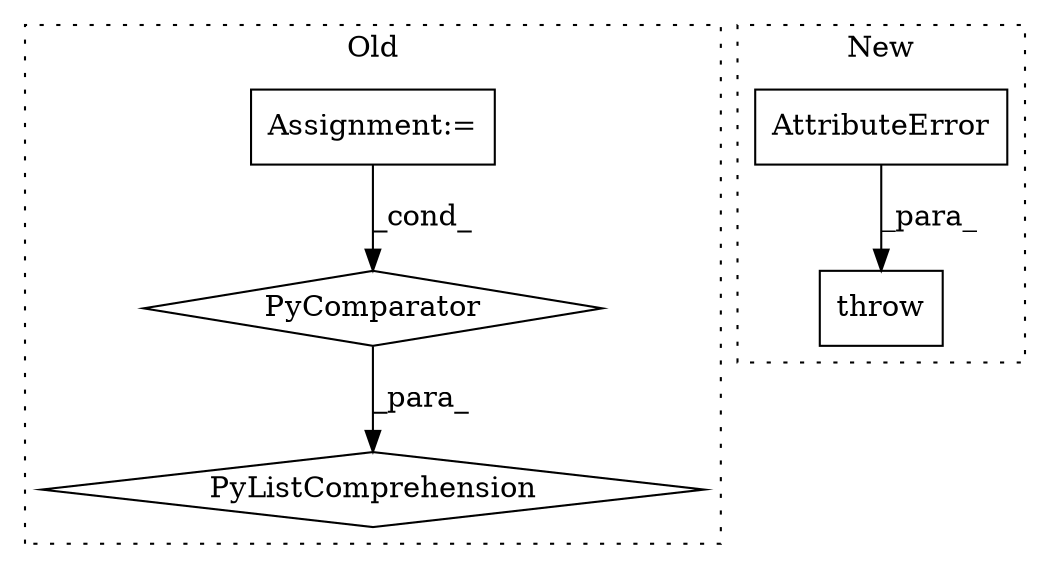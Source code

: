 digraph G {
subgraph cluster0 {
1 [label="PyComparator" a="113" s="12983" l="20" shape="diamond"];
3 [label="PyListComprehension" a="109" s="12898" l="113" shape="diamond"];
5 [label="Assignment:=" a="7" s="12983" l="20" shape="box"];
label = "Old";
style="dotted";
}
subgraph cluster1 {
2 [label="AttributeError" a="32" s="12892,12984" l="15,1" shape="box"];
4 [label="throw" a="53" s="12886" l="6" shape="box"];
label = "New";
style="dotted";
}
1 -> 3 [label="_para_"];
2 -> 4 [label="_para_"];
5 -> 1 [label="_cond_"];
}